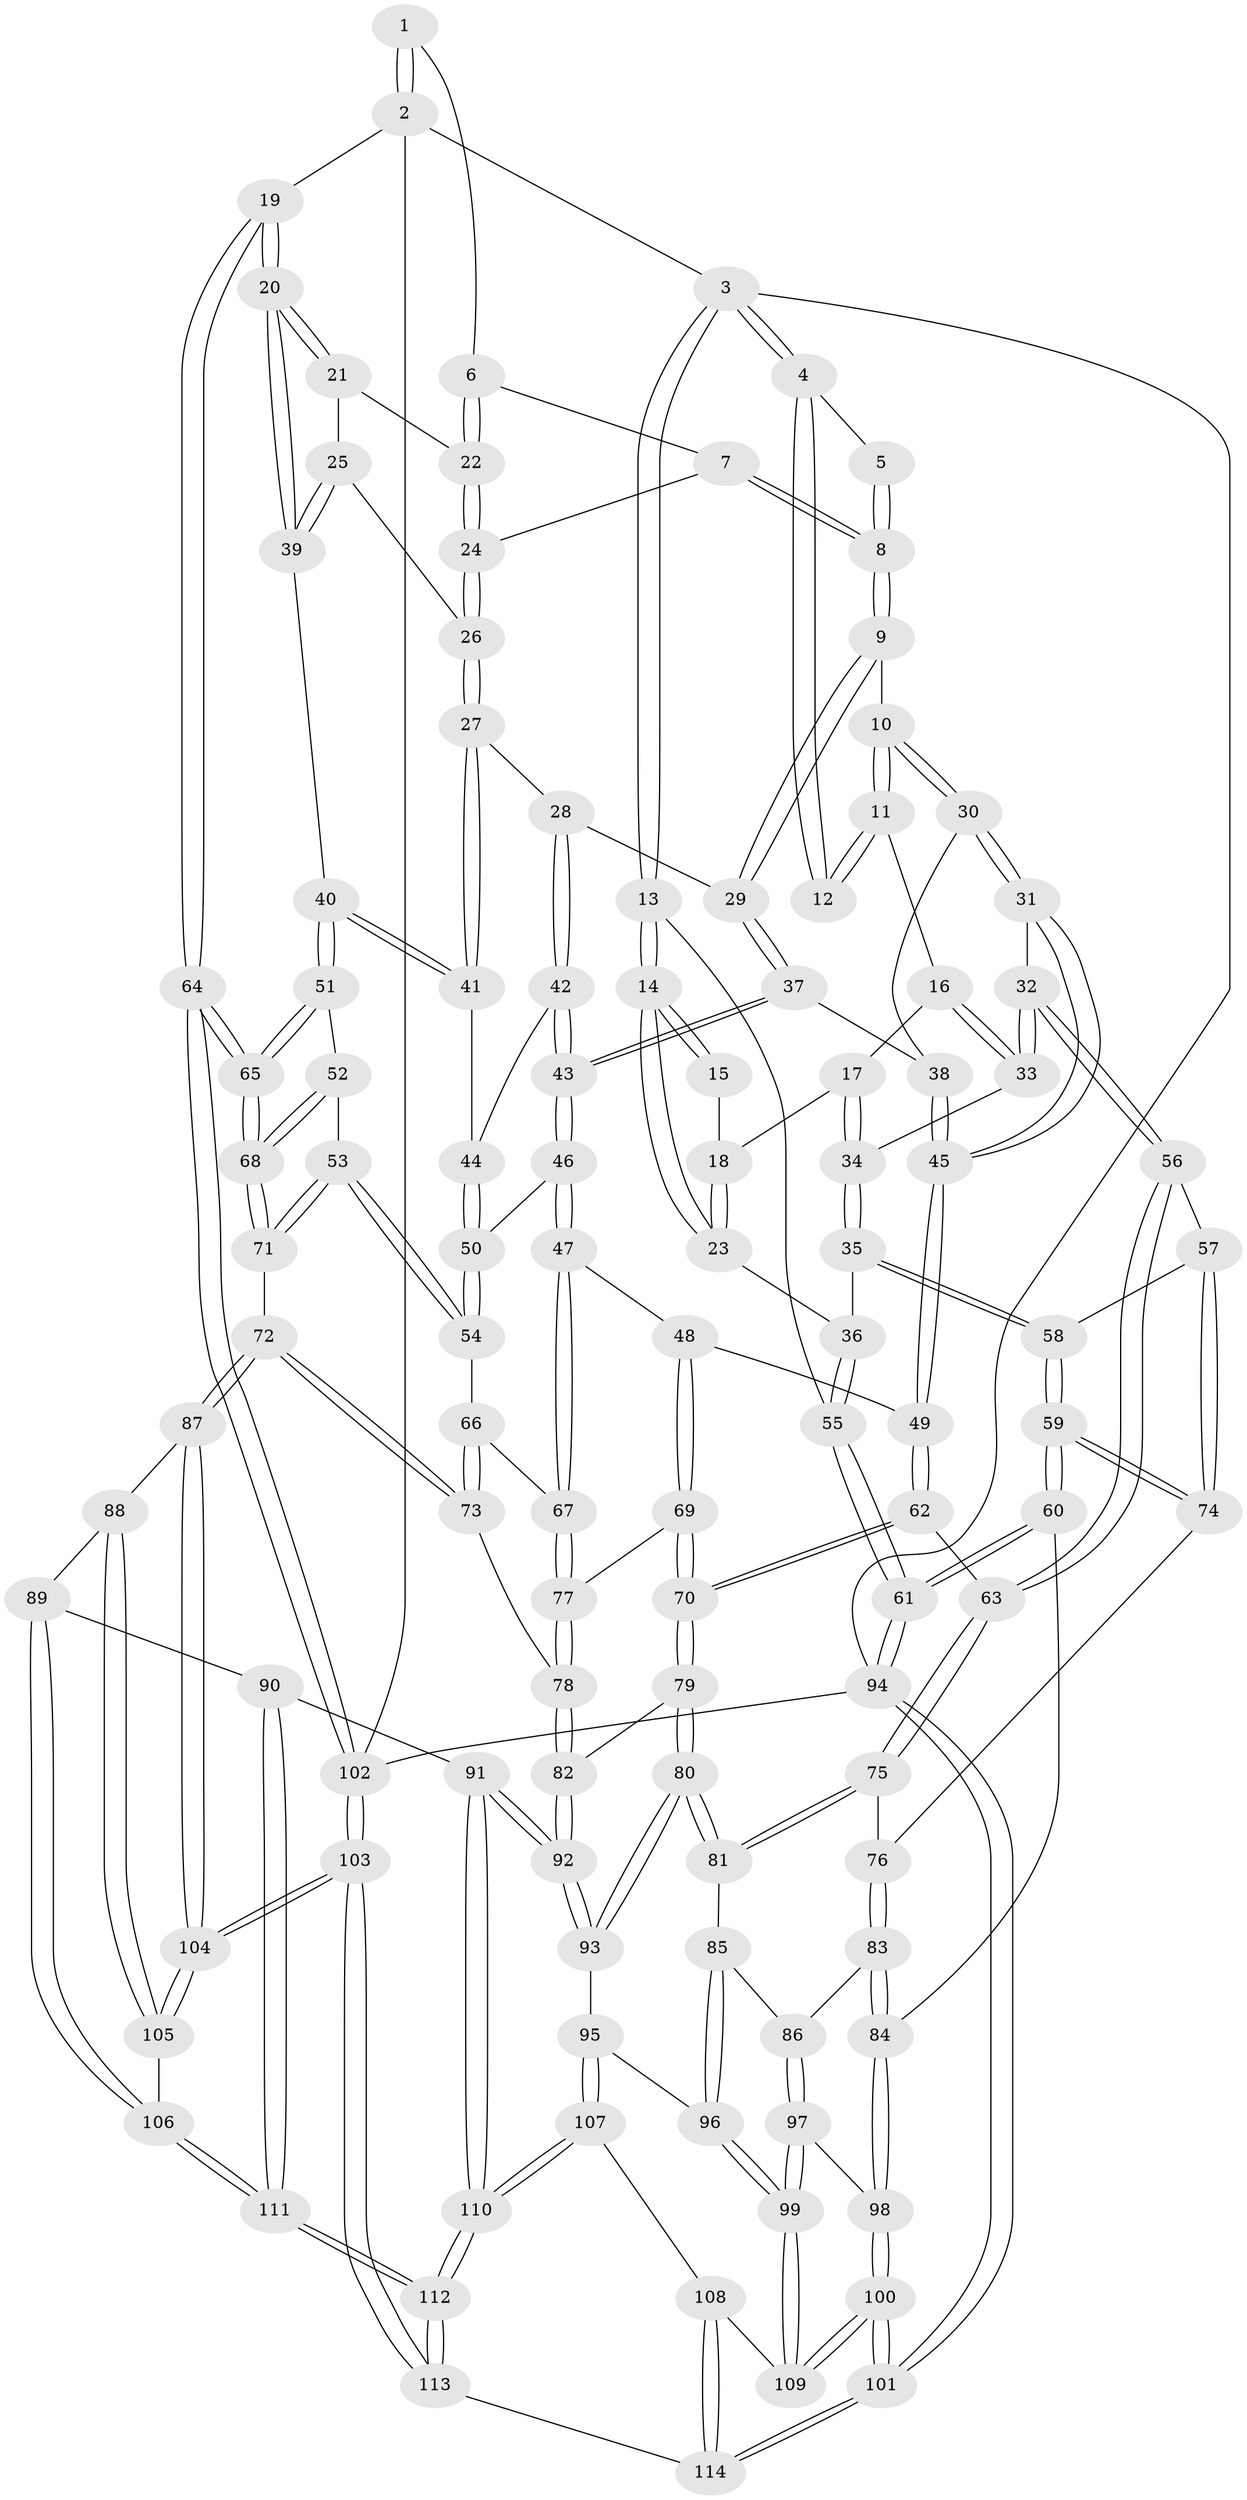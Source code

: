 // coarse degree distribution, {4: 0.1, 3: 0.7125, 2: 0.125, 5: 0.0375, 6: 0.025}
// Generated by graph-tools (version 1.1) at 2025/54/03/04/25 22:54:41]
// undirected, 114 vertices, 282 edges
graph export_dot {
  node [color=gray90,style=filled];
  1 [pos="+0.9054271011011477+0"];
  2 [pos="+1+0"];
  3 [pos="+0+0"];
  4 [pos="+0.3506258239868035+0"];
  5 [pos="+0.5241652679419354+0"];
  6 [pos="+0.8524352264167749+0"];
  7 [pos="+0.7758066168334588+0.0679893758277411"];
  8 [pos="+0.6323832492277134+0.1369201788724633"];
  9 [pos="+0.6123260618723946+0.16129310427565674"];
  10 [pos="+0.610002395792762+0.1618787785193573"];
  11 [pos="+0.41287077126792265+0.11165546112098627"];
  12 [pos="+0.3453558278616077+0"];
  13 [pos="+0+0.06377361385972104"];
  14 [pos="+0+0.09018294796137706"];
  15 [pos="+0.21082651095003993+0.03961926127927915"];
  16 [pos="+0.41091750632633917+0.11563002162827832"];
  17 [pos="+0.23996991235237933+0.19291696604571404"];
  18 [pos="+0.19013375205356925+0.11507121207779412"];
  19 [pos="+1+0.24242686003082412"];
  20 [pos="+1+0.2390685908685765"];
  21 [pos="+0.9694582952729214+0.16015711715356337"];
  22 [pos="+0.9584710609262063+0.1441944786182713"];
  23 [pos="+0.034742573387302876+0.17471804934365348"];
  24 [pos="+0.8119859910298671+0.16283278623167757"];
  25 [pos="+0.8764291814138446+0.23001948232767366"];
  26 [pos="+0.8237974116712296+0.21189051697027966"];
  27 [pos="+0.8017459059510266+0.23715129875603103"];
  28 [pos="+0.7369367205368947+0.25578304794447254"];
  29 [pos="+0.6508543186905092+0.2122598247697911"];
  30 [pos="+0.5672372407456869+0.2467116755133637"];
  31 [pos="+0.5074876902334423+0.33436601355014084"];
  32 [pos="+0.4011520131592129+0.29728199682767786"];
  33 [pos="+0.4005122813480654+0.29465785161843894"];
  34 [pos="+0.22635183999988345+0.23415294625525948"];
  35 [pos="+0.17080079095697248+0.2946696306542943"];
  36 [pos="+0.1550202854230672+0.2887999253745382"];
  37 [pos="+0.6545540202214719+0.31264544336009165"];
  38 [pos="+0.6204027881708586+0.31894966770048133"];
  39 [pos="+0.9286602471884832+0.3170033556221365"];
  40 [pos="+0.9107655440127999+0.34736920527376247"];
  41 [pos="+0.8130394193987286+0.3331739230891979"];
  42 [pos="+0.730856196152258+0.3061855104964833"];
  43 [pos="+0.6897646827384192+0.36159335176729596"];
  44 [pos="+0.8066625606497846+0.3382662603321359"];
  45 [pos="+0.5320184996101739+0.373164065835538"];
  46 [pos="+0.6903232394595902+0.3744246421876496"];
  47 [pos="+0.6338662260360174+0.4272910762580567"];
  48 [pos="+0.5493364326998919+0.39678864568012057"];
  49 [pos="+0.5379890097540171+0.3905629120943443"];
  50 [pos="+0.7704863113508528+0.40311881362621627"];
  51 [pos="+0.9118053113282484+0.3751379899562686"];
  52 [pos="+0.849885104948429+0.433351022121246"];
  53 [pos="+0.8185194650638896+0.4433938124285689"];
  54 [pos="+0.7838336442014617+0.42848948829815364"];
  55 [pos="+0+0.47656864511622765"];
  56 [pos="+0.3392457466557554+0.38141768068705406"];
  57 [pos="+0.24111552727343466+0.39433245735894185"];
  58 [pos="+0.17757337431055262+0.3096831529669261"];
  59 [pos="+0+0.5572847286097362"];
  60 [pos="+0+0.5645769340980679"];
  61 [pos="+0+0.5551715382942773"];
  62 [pos="+0.4665292220558477+0.4791380042473732"];
  63 [pos="+0.39627200407157825+0.4774171241322751"];
  64 [pos="+1+0.6579378815448068"];
  65 [pos="+1+0.6417422599658585"];
  66 [pos="+0.7656025646258701+0.45173995714886067"];
  67 [pos="+0.6464301156759644+0.47177396837868546"];
  68 [pos="+1+0.6352282733961326"];
  69 [pos="+0.5610761411645218+0.5211064673799224"];
  70 [pos="+0.5067285800803825+0.5451287530535277"];
  71 [pos="+0.8497905941580369+0.6406769211690163"];
  72 [pos="+0.810526031443018+0.6526144515969717"];
  73 [pos="+0.7153031846095158+0.5950872727777654"];
  74 [pos="+0.23004051791843602+0.4212442061750945"];
  75 [pos="+0.33586695560871943+0.589896857014925"];
  76 [pos="+0.26964005714882777+0.5887284774769869"];
  77 [pos="+0.6493976081402145+0.5179856879212886"];
  78 [pos="+0.6877793728300982+0.587680157666267"];
  79 [pos="+0.5056118412383307+0.5756219662082744"];
  80 [pos="+0.40754795046192943+0.6518369262976704"];
  81 [pos="+0.3922851714682778+0.641236139254175"];
  82 [pos="+0.5994757001991167+0.640231741006522"];
  83 [pos="+0.22889462805907965+0.615954489353015"];
  84 [pos="+0.06593631845371815+0.6141468788744043"];
  85 [pos="+0.2966001941310043+0.7220435073176406"];
  86 [pos="+0.24380198291920138+0.6990678640170006"];
  87 [pos="+0.7984054858263676+0.6803770359262208"];
  88 [pos="+0.7733249489275884+0.7126463312464913"];
  89 [pos="+0.6977399070712568+0.7586792427005478"];
  90 [pos="+0.6346514482240375+0.7895200288727527"];
  91 [pos="+0.5792663765822101+0.7669891412429001"];
  92 [pos="+0.5640580314695047+0.7348592374269266"];
  93 [pos="+0.42562861261003343+0.7009157562262857"];
  94 [pos="+0+1"];
  95 [pos="+0.4022753889501695+0.7496204225783127"];
  96 [pos="+0.33812556297988194+0.773526183153313"];
  97 [pos="+0.22770143867679177+0.7537354442377157"];
  98 [pos="+0.13215423989230815+0.7743922334396152"];
  99 [pos="+0.2814676803281934+0.8321020623696703"];
  100 [pos="+0.033716010116210546+1"];
  101 [pos="+0+1"];
  102 [pos="+1+1"];
  103 [pos="+1+1"];
  104 [pos="+0.8623662522119963+0.860869084633548"];
  105 [pos="+0.7709850830035622+0.8220487009017593"];
  106 [pos="+0.7465687362477366+0.8666260413683077"];
  107 [pos="+0.44905938658377315+0.8912697979337524"];
  108 [pos="+0.44879157500197736+0.8914044278420555"];
  109 [pos="+0.279623359679849+0.8462403046548295"];
  110 [pos="+0.48822378313692066+0.8961409244445251"];
  111 [pos="+0.7040215066114947+0.9728415219013488"];
  112 [pos="+0.7193347499206785+1"];
  113 [pos="+0.7301007685147511+1"];
  114 [pos="+0.10415028435041887+1"];
  1 -- 2;
  1 -- 2;
  1 -- 6;
  2 -- 3;
  2 -- 19;
  2 -- 102;
  3 -- 4;
  3 -- 4;
  3 -- 13;
  3 -- 13;
  3 -- 94;
  4 -- 5;
  4 -- 12;
  4 -- 12;
  5 -- 8;
  5 -- 8;
  6 -- 7;
  6 -- 22;
  6 -- 22;
  7 -- 8;
  7 -- 8;
  7 -- 24;
  8 -- 9;
  8 -- 9;
  9 -- 10;
  9 -- 29;
  9 -- 29;
  10 -- 11;
  10 -- 11;
  10 -- 30;
  10 -- 30;
  11 -- 12;
  11 -- 12;
  11 -- 16;
  13 -- 14;
  13 -- 14;
  13 -- 55;
  14 -- 15;
  14 -- 15;
  14 -- 23;
  14 -- 23;
  15 -- 18;
  16 -- 17;
  16 -- 33;
  16 -- 33;
  17 -- 18;
  17 -- 34;
  17 -- 34;
  18 -- 23;
  18 -- 23;
  19 -- 20;
  19 -- 20;
  19 -- 64;
  19 -- 64;
  20 -- 21;
  20 -- 21;
  20 -- 39;
  20 -- 39;
  21 -- 22;
  21 -- 25;
  22 -- 24;
  22 -- 24;
  23 -- 36;
  24 -- 26;
  24 -- 26;
  25 -- 26;
  25 -- 39;
  25 -- 39;
  26 -- 27;
  26 -- 27;
  27 -- 28;
  27 -- 41;
  27 -- 41;
  28 -- 29;
  28 -- 42;
  28 -- 42;
  29 -- 37;
  29 -- 37;
  30 -- 31;
  30 -- 31;
  30 -- 38;
  31 -- 32;
  31 -- 45;
  31 -- 45;
  32 -- 33;
  32 -- 33;
  32 -- 56;
  32 -- 56;
  33 -- 34;
  34 -- 35;
  34 -- 35;
  35 -- 36;
  35 -- 58;
  35 -- 58;
  36 -- 55;
  36 -- 55;
  37 -- 38;
  37 -- 43;
  37 -- 43;
  38 -- 45;
  38 -- 45;
  39 -- 40;
  40 -- 41;
  40 -- 41;
  40 -- 51;
  40 -- 51;
  41 -- 44;
  42 -- 43;
  42 -- 43;
  42 -- 44;
  43 -- 46;
  43 -- 46;
  44 -- 50;
  44 -- 50;
  45 -- 49;
  45 -- 49;
  46 -- 47;
  46 -- 47;
  46 -- 50;
  47 -- 48;
  47 -- 67;
  47 -- 67;
  48 -- 49;
  48 -- 69;
  48 -- 69;
  49 -- 62;
  49 -- 62;
  50 -- 54;
  50 -- 54;
  51 -- 52;
  51 -- 65;
  51 -- 65;
  52 -- 53;
  52 -- 68;
  52 -- 68;
  53 -- 54;
  53 -- 54;
  53 -- 71;
  53 -- 71;
  54 -- 66;
  55 -- 61;
  55 -- 61;
  56 -- 57;
  56 -- 63;
  56 -- 63;
  57 -- 58;
  57 -- 74;
  57 -- 74;
  58 -- 59;
  58 -- 59;
  59 -- 60;
  59 -- 60;
  59 -- 74;
  59 -- 74;
  60 -- 61;
  60 -- 61;
  60 -- 84;
  61 -- 94;
  61 -- 94;
  62 -- 63;
  62 -- 70;
  62 -- 70;
  63 -- 75;
  63 -- 75;
  64 -- 65;
  64 -- 65;
  64 -- 102;
  64 -- 102;
  65 -- 68;
  65 -- 68;
  66 -- 67;
  66 -- 73;
  66 -- 73;
  67 -- 77;
  67 -- 77;
  68 -- 71;
  68 -- 71;
  69 -- 70;
  69 -- 70;
  69 -- 77;
  70 -- 79;
  70 -- 79;
  71 -- 72;
  72 -- 73;
  72 -- 73;
  72 -- 87;
  72 -- 87;
  73 -- 78;
  74 -- 76;
  75 -- 76;
  75 -- 81;
  75 -- 81;
  76 -- 83;
  76 -- 83;
  77 -- 78;
  77 -- 78;
  78 -- 82;
  78 -- 82;
  79 -- 80;
  79 -- 80;
  79 -- 82;
  80 -- 81;
  80 -- 81;
  80 -- 93;
  80 -- 93;
  81 -- 85;
  82 -- 92;
  82 -- 92;
  83 -- 84;
  83 -- 84;
  83 -- 86;
  84 -- 98;
  84 -- 98;
  85 -- 86;
  85 -- 96;
  85 -- 96;
  86 -- 97;
  86 -- 97;
  87 -- 88;
  87 -- 104;
  87 -- 104;
  88 -- 89;
  88 -- 105;
  88 -- 105;
  89 -- 90;
  89 -- 106;
  89 -- 106;
  90 -- 91;
  90 -- 111;
  90 -- 111;
  91 -- 92;
  91 -- 92;
  91 -- 110;
  91 -- 110;
  92 -- 93;
  92 -- 93;
  93 -- 95;
  94 -- 101;
  94 -- 101;
  94 -- 102;
  95 -- 96;
  95 -- 107;
  95 -- 107;
  96 -- 99;
  96 -- 99;
  97 -- 98;
  97 -- 99;
  97 -- 99;
  98 -- 100;
  98 -- 100;
  99 -- 109;
  99 -- 109;
  100 -- 101;
  100 -- 101;
  100 -- 109;
  100 -- 109;
  101 -- 114;
  101 -- 114;
  102 -- 103;
  102 -- 103;
  103 -- 104;
  103 -- 104;
  103 -- 113;
  103 -- 113;
  104 -- 105;
  104 -- 105;
  105 -- 106;
  106 -- 111;
  106 -- 111;
  107 -- 108;
  107 -- 110;
  107 -- 110;
  108 -- 109;
  108 -- 114;
  108 -- 114;
  110 -- 112;
  110 -- 112;
  111 -- 112;
  111 -- 112;
  112 -- 113;
  112 -- 113;
  113 -- 114;
}
